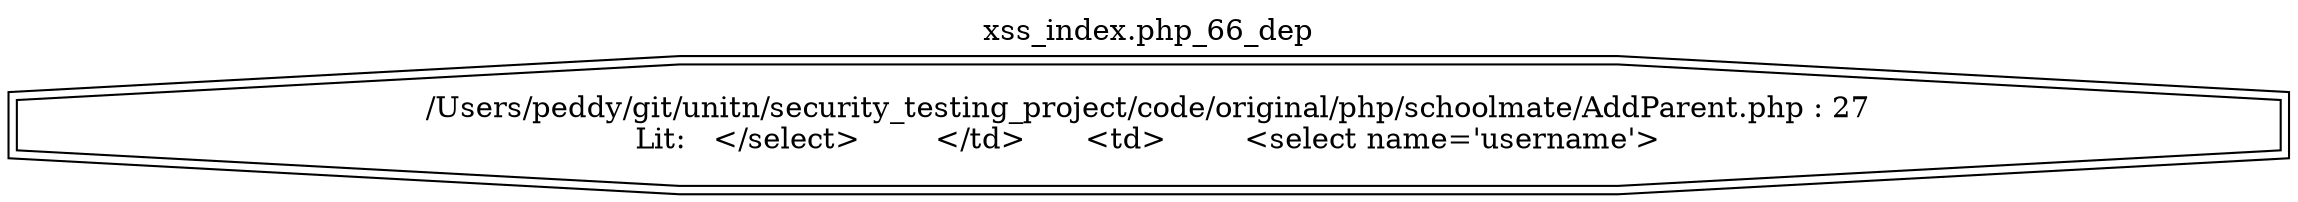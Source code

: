 digraph cfg {
  label="xss_index.php_66_dep";
  labelloc=t;
  n1 [shape=doubleoctagon, label="/Users/peddy/git/unitn/security_testing_project/code/original/php/schoolmate/AddParent.php : 27\nLit:   </select>	</td>	<td>	 <select name='username'>\n"];
}

